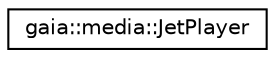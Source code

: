 digraph G
{
  edge [fontname="Helvetica",fontsize="10",labelfontname="Helvetica",labelfontsize="10"];
  node [fontname="Helvetica",fontsize="10",shape=record];
  rankdir=LR;
  Node1 [label="gaia::media::JetPlayer",height=0.2,width=0.4,color="black", fillcolor="white", style="filled",URL="$dc/d1f/classgaia_1_1media_1_1_jet_player.html",tooltip="JetPlayer provides access to JET content playback and control."];
}
